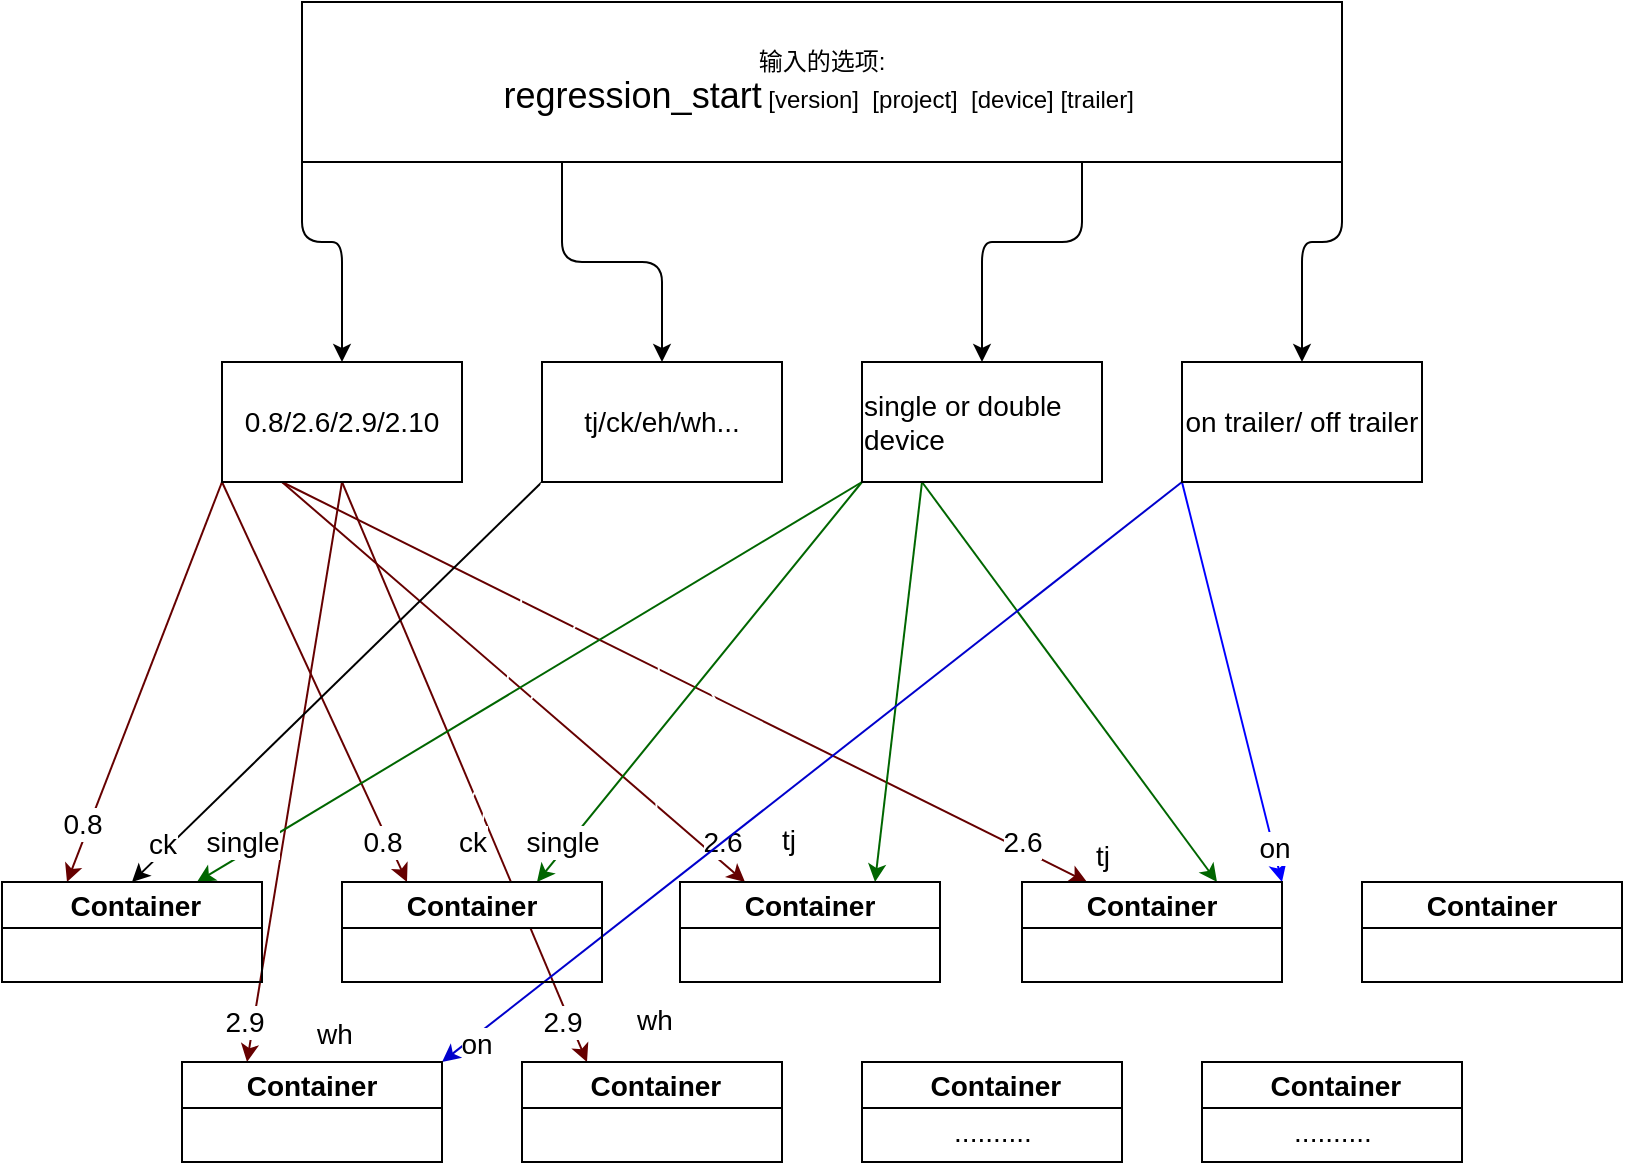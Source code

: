 <mxfile>
    <diagram id="VFpGxBZ9vfCgDO91OXkq" name="第 1 页">
        <mxGraphModel dx="1272" dy="832" grid="1" gridSize="10" guides="1" tooltips="1" connect="1" arrows="1" fold="1" page="1" pageScale="1" pageWidth="827" pageHeight="1169" math="0" shadow="0">
            <root>
                <mxCell id="0"/>
                <mxCell id="1" parent="0"/>
                <mxCell id="3" style="edgeStyle=none;html=1;exitX=0;exitY=1;exitDx=0;exitDy=0;entryX=0.5;entryY=0;entryDx=0;entryDy=0;" parent="1" source="2" target="4" edge="1">
                    <mxGeometry relative="1" as="geometry">
                        <mxPoint x="240" y="220" as="targetPoint"/>
                        <Array as="points">
                            <mxPoint x="160" y="160"/>
                            <mxPoint x="180" y="160"/>
                        </Array>
                    </mxGeometry>
                </mxCell>
                <mxCell id="5" style="edgeStyle=none;html=1;exitX=0.25;exitY=1;exitDx=0;exitDy=0;entryX=0.5;entryY=0;entryDx=0;entryDy=0;" parent="1" source="2" target="6" edge="1">
                    <mxGeometry relative="1" as="geometry">
                        <mxPoint x="270" y="200" as="targetPoint"/>
                        <Array as="points">
                            <mxPoint x="290" y="170"/>
                            <mxPoint x="340" y="170"/>
                        </Array>
                    </mxGeometry>
                </mxCell>
                <mxCell id="9" style="edgeStyle=none;html=1;exitX=0.75;exitY=1;exitDx=0;exitDy=0;entryX=0.5;entryY=0;entryDx=0;entryDy=0;" parent="1" source="2" target="8" edge="1">
                    <mxGeometry relative="1" as="geometry">
                        <Array as="points">
                            <mxPoint x="550" y="160"/>
                            <mxPoint x="520" y="160"/>
                            <mxPoint x="500" y="160"/>
                        </Array>
                    </mxGeometry>
                </mxCell>
                <mxCell id="11" style="edgeStyle=none;html=1;exitX=1;exitY=1;exitDx=0;exitDy=0;entryX=0.5;entryY=0;entryDx=0;entryDy=0;" parent="1" source="2" target="10" edge="1">
                    <mxGeometry relative="1" as="geometry">
                        <Array as="points">
                            <mxPoint x="680" y="160"/>
                            <mxPoint x="660" y="160"/>
                        </Array>
                    </mxGeometry>
                </mxCell>
                <mxCell id="2" value="输入的选项:&lt;br&gt;&lt;font style=&quot;font-size: 18px;&quot;&gt;regression_start&lt;/font&gt; [version]&amp;nbsp; [project]&amp;nbsp; [device] [trailer]&amp;nbsp;" style="rounded=0;whiteSpace=wrap;html=1;" parent="1" vertex="1">
                    <mxGeometry x="160" y="40" width="520" height="80" as="geometry"/>
                </mxCell>
                <mxCell id="24" style="edgeStyle=none;html=1;exitX=0;exitY=1;exitDx=0;exitDy=0;fontSize=14;entryX=0.25;entryY=0;entryDx=0;entryDy=0;fillColor=#660000;strokeColor=#660000;" parent="1" source="4" target="13" edge="1">
                    <mxGeometry relative="1" as="geometry">
                        <mxPoint x="30" y="510" as="targetPoint"/>
                    </mxGeometry>
                </mxCell>
                <mxCell id="28" value="0.8" style="edgeLabel;html=1;align=center;verticalAlign=middle;resizable=0;points=[];fontSize=14;" parent="24" vertex="1" connectable="0">
                    <mxGeometry x="-0.223" y="-1" relative="1" as="geometry">
                        <mxPoint x="-39" y="93" as="offset"/>
                    </mxGeometry>
                </mxCell>
                <mxCell id="59" style="edgeStyle=none;html=1;exitX=0;exitY=1;exitDx=0;exitDy=0;entryX=0.25;entryY=0;entryDx=0;entryDy=0;fontSize=14;fillColor=#660000;strokeColor=#660000;" parent="1" source="4" target="33" edge="1">
                    <mxGeometry relative="1" as="geometry"/>
                </mxCell>
                <mxCell id="73" value="0.8" style="edgeLabel;html=1;align=center;verticalAlign=middle;resizable=0;points=[];fontSize=14;" parent="59" vertex="1" connectable="0">
                    <mxGeometry x="-0.329" y="-2" relative="1" as="geometry">
                        <mxPoint x="51" y="112" as="offset"/>
                    </mxGeometry>
                </mxCell>
                <mxCell id="63" style="edgeStyle=none;html=1;exitX=0.25;exitY=1;exitDx=0;exitDy=0;entryX=0.25;entryY=0;entryDx=0;entryDy=0;fontSize=14;strokeColor=#660000;" parent="1" source="4" target="48" edge="1">
                    <mxGeometry relative="1" as="geometry"/>
                </mxCell>
                <mxCell id="74" value="2.6" style="edgeLabel;html=1;align=center;verticalAlign=middle;resizable=0;points=[];fontSize=14;" parent="63" vertex="1" connectable="0">
                    <mxGeometry x="0.53" y="1" relative="1" as="geometry">
                        <mxPoint x="42" y="28" as="offset"/>
                    </mxGeometry>
                </mxCell>
                <mxCell id="64" style="edgeStyle=none;html=1;exitX=0.25;exitY=1;exitDx=0;exitDy=0;entryX=0.25;entryY=0;entryDx=0;entryDy=0;fontSize=14;strokeColor=#660000;" parent="1" source="4" target="49" edge="1">
                    <mxGeometry relative="1" as="geometry"/>
                </mxCell>
                <mxCell id="75" value="2.6" style="edgeLabel;html=1;align=center;verticalAlign=middle;resizable=0;points=[];fontSize=14;" parent="64" vertex="1" connectable="0">
                    <mxGeometry x="0.397" y="2" relative="1" as="geometry">
                        <mxPoint x="88" y="42" as="offset"/>
                    </mxGeometry>
                </mxCell>
                <mxCell id="66" style="edgeStyle=none;html=1;exitX=0.5;exitY=1;exitDx=0;exitDy=0;entryX=0.25;entryY=0;entryDx=0;entryDy=0;fontSize=14;strokeColor=#660000;" parent="1" source="4" target="38" edge="1">
                    <mxGeometry relative="1" as="geometry"/>
                </mxCell>
                <mxCell id="76" value="2.9" style="edgeLabel;html=1;align=center;verticalAlign=middle;resizable=0;points=[];fontSize=14;" parent="66" vertex="1" connectable="0">
                    <mxGeometry x="0.081" y="2" relative="1" as="geometry">
                        <mxPoint x="-26" y="113" as="offset"/>
                    </mxGeometry>
                </mxCell>
                <mxCell id="67" style="edgeStyle=none;html=1;exitX=0.5;exitY=1;exitDx=0;exitDy=0;entryX=0.25;entryY=0;entryDx=0;entryDy=0;fontSize=14;strokeColor=#660000;" parent="1" source="4" target="39" edge="1">
                    <mxGeometry relative="1" as="geometry"/>
                </mxCell>
                <mxCell id="4" value="&lt;font style=&quot;font-size: 14px;&quot;&gt;0.8/2.6/2.9/2.10&lt;/font&gt;" style="rounded=0;whiteSpace=wrap;html=1;" parent="1" vertex="1">
                    <mxGeometry x="120" y="220" width="120" height="60" as="geometry"/>
                </mxCell>
                <mxCell id="26" style="edgeStyle=none;html=1;exitX=0;exitY=1;exitDx=0;exitDy=0;fontSize=14;entryX=0.5;entryY=0;entryDx=0;entryDy=0;" parent="1" source="6" target="13" edge="1">
                    <mxGeometry relative="1" as="geometry">
                        <mxPoint x="80" y="500" as="targetPoint"/>
                    </mxGeometry>
                </mxCell>
                <mxCell id="29" value="ck" style="edgeLabel;html=1;align=center;verticalAlign=middle;resizable=0;points=[];fontSize=14;" parent="26" vertex="1" connectable="0">
                    <mxGeometry x="-0.152" relative="1" as="geometry">
                        <mxPoint x="-103" y="96" as="offset"/>
                    </mxGeometry>
                </mxCell>
                <mxCell id="78" style="edgeStyle=none;html=1;exitX=0;exitY=1;exitDx=0;exitDy=0;entryX=0.5;entryY=0;entryDx=0;entryDy=0;strokeColor=#FFFFFF;fontSize=14;fillColor=#660000;" parent="1" source="6" target="33" edge="1">
                    <mxGeometry relative="1" as="geometry"/>
                </mxCell>
                <mxCell id="79" value="ck" style="edgeLabel;html=1;align=center;verticalAlign=middle;resizable=0;points=[];fontSize=14;" parent="78" vertex="1" connectable="0">
                    <mxGeometry x="0.656" y="2" relative="1" as="geometry">
                        <mxPoint x="-8" y="14" as="offset"/>
                    </mxGeometry>
                </mxCell>
                <mxCell id="80" style="edgeStyle=none;html=1;exitX=0.25;exitY=1;exitDx=0;exitDy=0;entryX=0.5;entryY=0;entryDx=0;entryDy=0;strokeColor=#FFFFFF;fontSize=14;fillColor=#660000;" parent="1" source="6" target="48" edge="1">
                    <mxGeometry relative="1" as="geometry"/>
                </mxCell>
                <mxCell id="84" value="tj" style="edgeLabel;html=1;align=center;verticalAlign=middle;resizable=0;points=[];fontSize=14;" parent="80" vertex="1" connectable="0">
                    <mxGeometry x="0.778" relative="1" as="geometry">
                        <mxPoint y="1" as="offset"/>
                    </mxGeometry>
                </mxCell>
                <mxCell id="81" style="edgeStyle=none;html=1;exitX=0.25;exitY=1;exitDx=0;exitDy=0;entryX=0.423;entryY=0.04;entryDx=0;entryDy=0;entryPerimeter=0;strokeColor=#FFFFFF;fontSize=14;fillColor=#660000;" parent="1" source="6" target="49" edge="1">
                    <mxGeometry relative="1" as="geometry"/>
                </mxCell>
                <mxCell id="85" value="tj" style="edgeLabel;html=1;align=center;verticalAlign=middle;resizable=0;points=[];fontSize=14;" parent="81" vertex="1" connectable="0">
                    <mxGeometry x="0.874" y="3" relative="1" as="geometry">
                        <mxPoint as="offset"/>
                    </mxGeometry>
                </mxCell>
                <mxCell id="82" style="edgeStyle=none;html=1;exitX=0.5;exitY=1;exitDx=0;exitDy=0;entryX=0.5;entryY=0;entryDx=0;entryDy=0;strokeColor=#FFFFFF;fontSize=14;fillColor=#660000;" parent="1" source="6" target="38" edge="1">
                    <mxGeometry relative="1" as="geometry"/>
                </mxCell>
                <mxCell id="88" value="wh" style="edgeLabel;html=1;align=center;verticalAlign=middle;resizable=0;points=[];fontSize=14;" parent="82" vertex="1" connectable="0">
                    <mxGeometry x="0.891" y="2" relative="1" as="geometry">
                        <mxPoint as="offset"/>
                    </mxGeometry>
                </mxCell>
                <mxCell id="83" style="edgeStyle=none;html=1;exitX=0.5;exitY=1;exitDx=0;exitDy=0;entryX=0.5;entryY=0;entryDx=0;entryDy=0;strokeColor=#FFFFFF;fontSize=14;fillColor=#660000;" parent="1" source="6" target="39" edge="1">
                    <mxGeometry relative="1" as="geometry"/>
                </mxCell>
                <mxCell id="89" value="wh" style="edgeLabel;html=1;align=center;verticalAlign=middle;resizable=0;points=[];fontSize=14;" parent="83" vertex="1" connectable="0">
                    <mxGeometry x="0.855" relative="1" as="geometry">
                        <mxPoint as="offset"/>
                    </mxGeometry>
                </mxCell>
                <mxCell id="6" value="&lt;font style=&quot;font-size: 14px;&quot;&gt;tj/ck/eh/wh...&lt;br&gt;&lt;/font&gt;" style="whiteSpace=wrap;html=1;" parent="1" vertex="1">
                    <mxGeometry x="280" y="220" width="120" height="60" as="geometry"/>
                </mxCell>
                <mxCell id="30" style="edgeStyle=none;html=1;exitX=0;exitY=1;exitDx=0;exitDy=0;entryX=0.75;entryY=0;entryDx=0;entryDy=0;fontSize=14;strokeColor=#006600;" parent="1" source="8" target="13" edge="1">
                    <mxGeometry relative="1" as="geometry"/>
                </mxCell>
                <mxCell id="31" value="single" style="edgeLabel;html=1;align=center;verticalAlign=middle;resizable=0;points=[];fontSize=14;" parent="30" vertex="1" connectable="0">
                    <mxGeometry x="-0.109" y="-4" relative="1" as="geometry">
                        <mxPoint x="-160" y="94" as="offset"/>
                    </mxGeometry>
                </mxCell>
                <mxCell id="90" style="edgeStyle=none;html=1;exitX=0;exitY=1;exitDx=0;exitDy=0;entryX=0.75;entryY=0;entryDx=0;entryDy=0;strokeColor=#006600;fontSize=14;fillColor=#660000;" parent="1" source="8" target="33" edge="1">
                    <mxGeometry relative="1" as="geometry"/>
                </mxCell>
                <mxCell id="92" style="edgeStyle=none;html=1;exitX=0.25;exitY=1;exitDx=0;exitDy=0;entryX=0.75;entryY=0;entryDx=0;entryDy=0;strokeColor=#006600;fontSize=14;fillColor=#660000;" parent="1" source="8" target="48" edge="1">
                    <mxGeometry relative="1" as="geometry"/>
                </mxCell>
                <mxCell id="93" style="edgeStyle=none;html=1;exitX=0.25;exitY=1;exitDx=0;exitDy=0;entryX=0.75;entryY=0;entryDx=0;entryDy=0;strokeColor=#006600;fontSize=14;fillColor=#660000;" parent="1" source="8" target="49" edge="1">
                    <mxGeometry relative="1" as="geometry"/>
                </mxCell>
                <mxCell id="8" value="&lt;div style=&quot;text-align: left;&quot;&gt;&lt;font style=&quot;font-size: 14px;&quot;&gt;single or double device&amp;nbsp;&lt;/font&gt;&lt;/div&gt;" style="whiteSpace=wrap;html=1;" parent="1" vertex="1">
                    <mxGeometry x="440" y="220" width="120" height="60" as="geometry"/>
                </mxCell>
                <mxCell id="94" style="edgeStyle=none;html=1;exitX=0;exitY=1;exitDx=0;exitDy=0;entryX=1;entryY=0;entryDx=0;entryDy=0;strokeColor=#0000FF;fontSize=14;fillColor=#660000;" parent="1" source="10" target="49" edge="1">
                    <mxGeometry relative="1" as="geometry"/>
                </mxCell>
                <mxCell id="97" value="on" style="edgeLabel;html=1;align=center;verticalAlign=middle;resizable=0;points=[];fontSize=14;" parent="94" vertex="1" connectable="0">
                    <mxGeometry x="0.831" relative="1" as="geometry">
                        <mxPoint as="offset"/>
                    </mxGeometry>
                </mxCell>
                <mxCell id="95" style="edgeStyle=none;html=1;exitX=0;exitY=1;exitDx=0;exitDy=0;entryX=1;entryY=0;entryDx=0;entryDy=0;strokeColor=#0000CC;fontSize=14;fillColor=#660000;" parent="1" source="10" target="38" edge="1">
                    <mxGeometry relative="1" as="geometry"/>
                </mxCell>
                <mxCell id="96" value="on" style="edgeLabel;html=1;align=center;verticalAlign=middle;resizable=0;points=[];fontSize=14;" parent="95" vertex="1" connectable="0">
                    <mxGeometry x="0.919" y="3" relative="1" as="geometry">
                        <mxPoint as="offset"/>
                    </mxGeometry>
                </mxCell>
                <mxCell id="10" value="&lt;font style=&quot;font-size: 14px;&quot;&gt;on trailer/ off trailer&lt;/font&gt;" style="whiteSpace=wrap;html=1;" parent="1" vertex="1">
                    <mxGeometry x="600" y="220" width="120" height="60" as="geometry"/>
                </mxCell>
                <mxCell id="13" value="&amp;nbsp;Container" style="swimlane;whiteSpace=wrap;html=1;fontSize=14;" parent="1" vertex="1">
                    <mxGeometry x="10" y="480" width="130" height="50" as="geometry"/>
                </mxCell>
                <mxCell id="33" value="Container" style="swimlane;whiteSpace=wrap;html=1;fontSize=14;" parent="1" vertex="1">
                    <mxGeometry x="180" y="480" width="130" height="50" as="geometry"/>
                </mxCell>
                <mxCell id="38" value="Container" style="swimlane;whiteSpace=wrap;html=1;fontSize=14;" parent="1" vertex="1">
                    <mxGeometry x="100" y="570" width="130" height="50" as="geometry"/>
                </mxCell>
                <mxCell id="39" value="&amp;nbsp;Container" style="swimlane;whiteSpace=wrap;html=1;fontSize=14;" parent="1" vertex="1">
                    <mxGeometry x="270" y="570" width="130" height="50" as="geometry"/>
                </mxCell>
                <mxCell id="40" value="&amp;nbsp;Container" style="swimlane;whiteSpace=wrap;html=1;fontSize=14;startSize=23;" parent="1" vertex="1">
                    <mxGeometry x="610" y="570" width="130" height="50" as="geometry"/>
                </mxCell>
                <mxCell id="87" value=".........." style="text;html=1;align=center;verticalAlign=middle;resizable=0;points=[];autosize=1;strokeColor=none;fillColor=none;fontSize=14;" parent="40" vertex="1">
                    <mxGeometry x="35" y="20" width="60" height="30" as="geometry"/>
                </mxCell>
                <mxCell id="47" value="&amp;nbsp;Container" style="swimlane;whiteSpace=wrap;html=1;fontSize=14;" parent="1" vertex="1">
                    <mxGeometry x="440" y="570" width="130" height="50" as="geometry"/>
                </mxCell>
                <mxCell id="86" value=".........." style="text;html=1;align=center;verticalAlign=middle;resizable=0;points=[];autosize=1;strokeColor=none;fillColor=none;fontSize=14;" parent="47" vertex="1">
                    <mxGeometry x="35" y="20" width="60" height="30" as="geometry"/>
                </mxCell>
                <mxCell id="48" value="Container" style="swimlane;whiteSpace=wrap;html=1;fontSize=14;" parent="1" vertex="1">
                    <mxGeometry x="349" y="480" width="130" height="50" as="geometry"/>
                </mxCell>
                <mxCell id="49" value="Container" style="swimlane;whiteSpace=wrap;html=1;fontSize=14;" parent="1" vertex="1">
                    <mxGeometry x="520" y="480" width="130" height="50" as="geometry"/>
                </mxCell>
                <mxCell id="52" value="Container" style="swimlane;whiteSpace=wrap;html=1;fontSize=14;" parent="1" vertex="1">
                    <mxGeometry x="690" y="480" width="130" height="50" as="geometry"/>
                </mxCell>
                <mxCell id="77" value="2.9" style="edgeLabel;html=1;align=center;verticalAlign=middle;resizable=0;points=[];fontSize=14;" parent="1" vertex="1" connectable="0">
                    <mxGeometry x="290.003" y="550.002" as="geometry"/>
                </mxCell>
                <mxCell id="91" value="single" style="edgeLabel;html=1;align=center;verticalAlign=middle;resizable=0;points=[];fontSize=14;" parent="1" vertex="1" connectable="0">
                    <mxGeometry x="290.0" y="460.004" as="geometry"/>
                </mxCell>
            </root>
        </mxGraphModel>
    </diagram>
</mxfile>